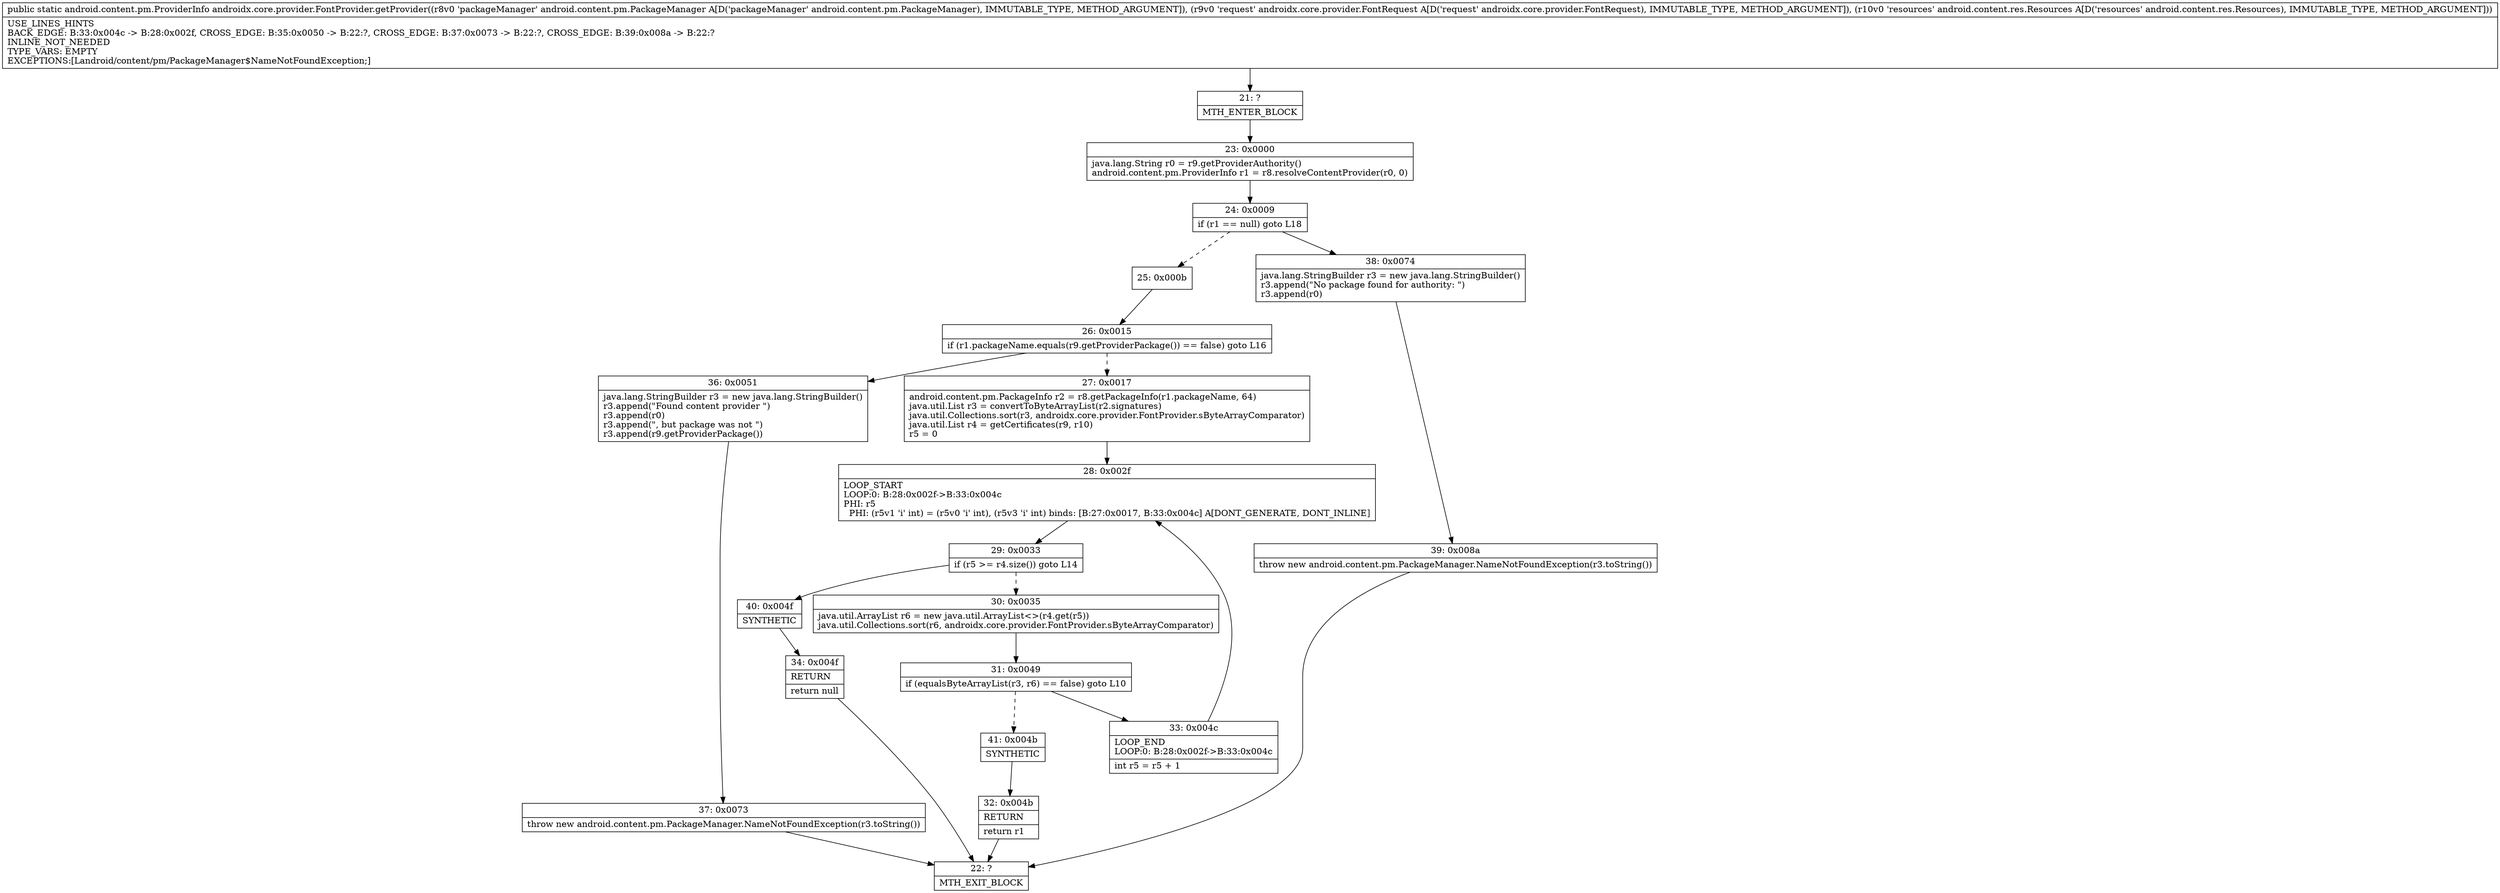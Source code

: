 digraph "CFG forandroidx.core.provider.FontProvider.getProvider(Landroid\/content\/pm\/PackageManager;Landroidx\/core\/provider\/FontRequest;Landroid\/content\/res\/Resources;)Landroid\/content\/pm\/ProviderInfo;" {
Node_21 [shape=record,label="{21\:\ ?|MTH_ENTER_BLOCK\l}"];
Node_23 [shape=record,label="{23\:\ 0x0000|java.lang.String r0 = r9.getProviderAuthority()\landroid.content.pm.ProviderInfo r1 = r8.resolveContentProvider(r0, 0)\l}"];
Node_24 [shape=record,label="{24\:\ 0x0009|if (r1 == null) goto L18\l}"];
Node_25 [shape=record,label="{25\:\ 0x000b}"];
Node_26 [shape=record,label="{26\:\ 0x0015|if (r1.packageName.equals(r9.getProviderPackage()) == false) goto L16\l}"];
Node_27 [shape=record,label="{27\:\ 0x0017|android.content.pm.PackageInfo r2 = r8.getPackageInfo(r1.packageName, 64)\ljava.util.List r3 = convertToByteArrayList(r2.signatures)\ljava.util.Collections.sort(r3, androidx.core.provider.FontProvider.sByteArrayComparator)\ljava.util.List r4 = getCertificates(r9, r10)\lr5 = 0\l}"];
Node_28 [shape=record,label="{28\:\ 0x002f|LOOP_START\lLOOP:0: B:28:0x002f\-\>B:33:0x004c\lPHI: r5 \l  PHI: (r5v1 'i' int) = (r5v0 'i' int), (r5v3 'i' int) binds: [B:27:0x0017, B:33:0x004c] A[DONT_GENERATE, DONT_INLINE]\l}"];
Node_29 [shape=record,label="{29\:\ 0x0033|if (r5 \>= r4.size()) goto L14\l}"];
Node_30 [shape=record,label="{30\:\ 0x0035|java.util.ArrayList r6 = new java.util.ArrayList\<\>(r4.get(r5))\ljava.util.Collections.sort(r6, androidx.core.provider.FontProvider.sByteArrayComparator)\l}"];
Node_31 [shape=record,label="{31\:\ 0x0049|if (equalsByteArrayList(r3, r6) == false) goto L10\l}"];
Node_33 [shape=record,label="{33\:\ 0x004c|LOOP_END\lLOOP:0: B:28:0x002f\-\>B:33:0x004c\l|int r5 = r5 + 1\l}"];
Node_41 [shape=record,label="{41\:\ 0x004b|SYNTHETIC\l}"];
Node_32 [shape=record,label="{32\:\ 0x004b|RETURN\l|return r1\l}"];
Node_22 [shape=record,label="{22\:\ ?|MTH_EXIT_BLOCK\l}"];
Node_40 [shape=record,label="{40\:\ 0x004f|SYNTHETIC\l}"];
Node_34 [shape=record,label="{34\:\ 0x004f|RETURN\l|return null\l}"];
Node_36 [shape=record,label="{36\:\ 0x0051|java.lang.StringBuilder r3 = new java.lang.StringBuilder()\lr3.append(\"Found content provider \")\lr3.append(r0)\lr3.append(\", but package was not \")\lr3.append(r9.getProviderPackage())\l}"];
Node_37 [shape=record,label="{37\:\ 0x0073|throw new android.content.pm.PackageManager.NameNotFoundException(r3.toString())\l}"];
Node_38 [shape=record,label="{38\:\ 0x0074|java.lang.StringBuilder r3 = new java.lang.StringBuilder()\lr3.append(\"No package found for authority: \")\lr3.append(r0)\l}"];
Node_39 [shape=record,label="{39\:\ 0x008a|throw new android.content.pm.PackageManager.NameNotFoundException(r3.toString())\l}"];
MethodNode[shape=record,label="{public static android.content.pm.ProviderInfo androidx.core.provider.FontProvider.getProvider((r8v0 'packageManager' android.content.pm.PackageManager A[D('packageManager' android.content.pm.PackageManager), IMMUTABLE_TYPE, METHOD_ARGUMENT]), (r9v0 'request' androidx.core.provider.FontRequest A[D('request' androidx.core.provider.FontRequest), IMMUTABLE_TYPE, METHOD_ARGUMENT]), (r10v0 'resources' android.content.res.Resources A[D('resources' android.content.res.Resources), IMMUTABLE_TYPE, METHOD_ARGUMENT]))  | USE_LINES_HINTS\lBACK_EDGE: B:33:0x004c \-\> B:28:0x002f, CROSS_EDGE: B:35:0x0050 \-\> B:22:?, CROSS_EDGE: B:37:0x0073 \-\> B:22:?, CROSS_EDGE: B:39:0x008a \-\> B:22:?\lINLINE_NOT_NEEDED\lTYPE_VARS: EMPTY\lEXCEPTIONS:[Landroid\/content\/pm\/PackageManager$NameNotFoundException;]\l}"];
MethodNode -> Node_21;Node_21 -> Node_23;
Node_23 -> Node_24;
Node_24 -> Node_25[style=dashed];
Node_24 -> Node_38;
Node_25 -> Node_26;
Node_26 -> Node_27[style=dashed];
Node_26 -> Node_36;
Node_27 -> Node_28;
Node_28 -> Node_29;
Node_29 -> Node_30[style=dashed];
Node_29 -> Node_40;
Node_30 -> Node_31;
Node_31 -> Node_33;
Node_31 -> Node_41[style=dashed];
Node_33 -> Node_28;
Node_41 -> Node_32;
Node_32 -> Node_22;
Node_40 -> Node_34;
Node_34 -> Node_22;
Node_36 -> Node_37;
Node_37 -> Node_22;
Node_38 -> Node_39;
Node_39 -> Node_22;
}

